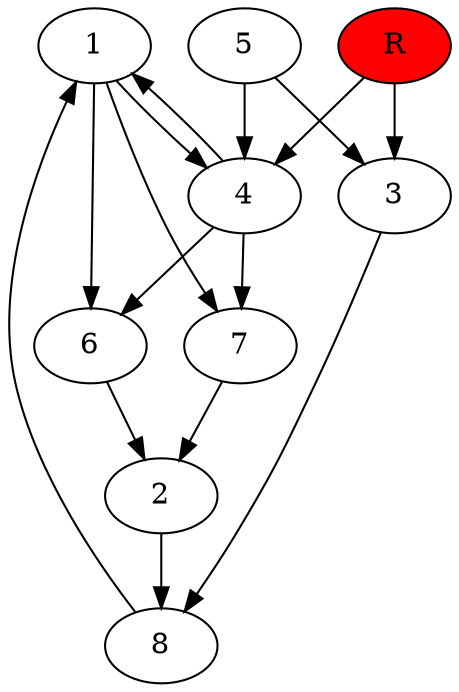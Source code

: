 digraph prb55498 {
	1
	2
	3
	4
	5
	6
	7
	8
	R [fillcolor="#ff0000" style=filled]
	1 -> 4
	1 -> 6
	1 -> 7
	2 -> 8
	3 -> 8
	4 -> 1
	4 -> 6
	4 -> 7
	5 -> 3
	5 -> 4
	6 -> 2
	7 -> 2
	8 -> 1
	R -> 3
	R -> 4
}
